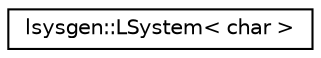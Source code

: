 digraph "Graphical Class Hierarchy"
{
 // LATEX_PDF_SIZE
  edge [fontname="Helvetica",fontsize="10",labelfontname="Helvetica",labelfontsize="10"];
  node [fontname="Helvetica",fontsize="10",shape=record];
  rankdir="LR";
  Node0 [label="lsysgen::LSystem\< char \>",height=0.2,width=0.4,color="black", fillcolor="white", style="filled",URL="$classlsysgen_1_1LSystem.html",tooltip=" "];
}

